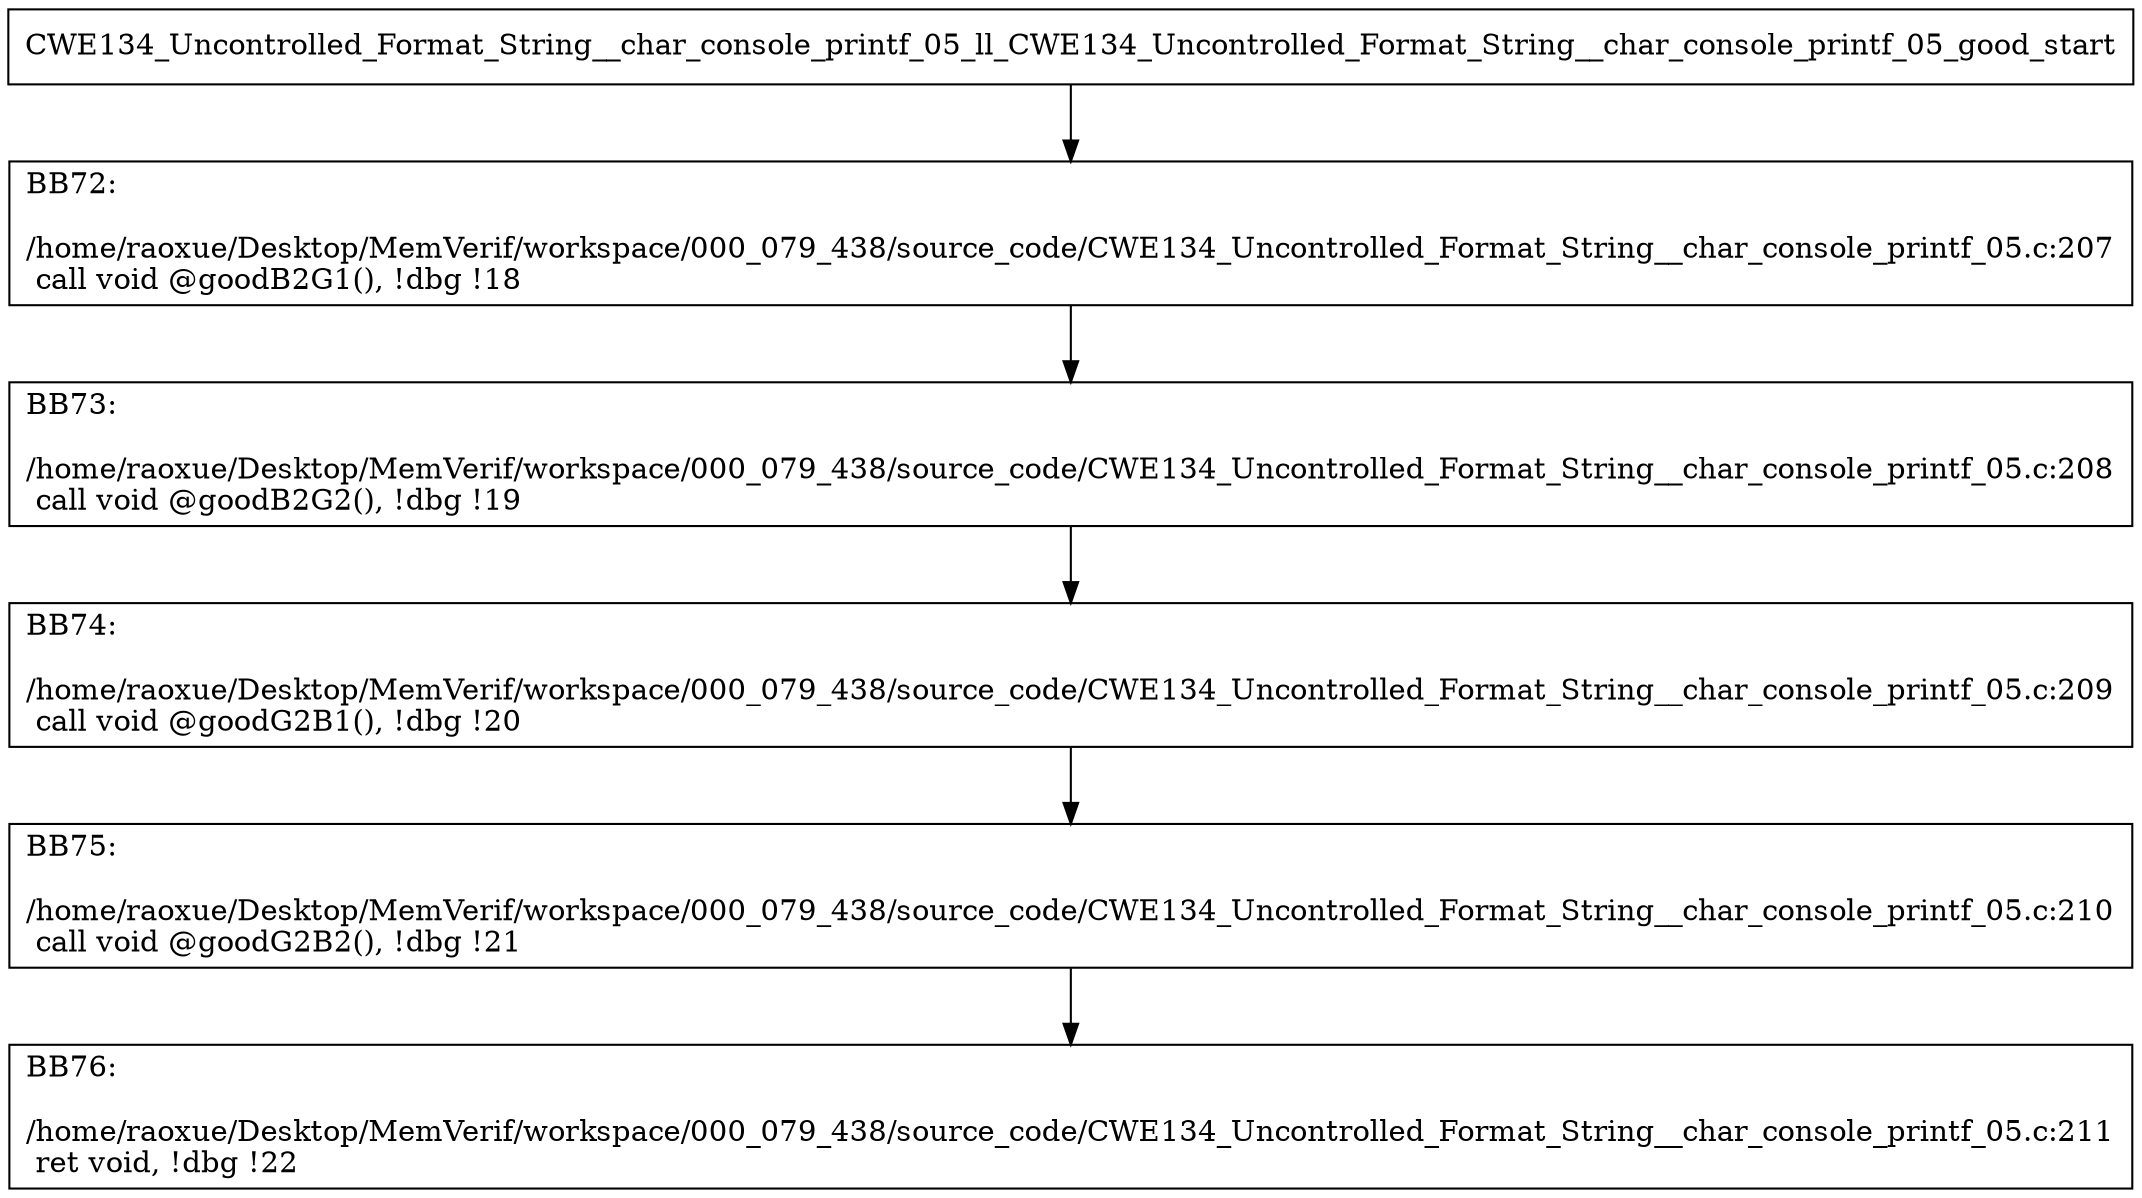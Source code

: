 digraph "CFG for'CWE134_Uncontrolled_Format_String__char_console_printf_05_ll_CWE134_Uncontrolled_Format_String__char_console_printf_05_good' function" {
	BBCWE134_Uncontrolled_Format_String__char_console_printf_05_ll_CWE134_Uncontrolled_Format_String__char_console_printf_05_good_start[shape=record,label="{CWE134_Uncontrolled_Format_String__char_console_printf_05_ll_CWE134_Uncontrolled_Format_String__char_console_printf_05_good_start}"];
	BBCWE134_Uncontrolled_Format_String__char_console_printf_05_ll_CWE134_Uncontrolled_Format_String__char_console_printf_05_good_start-> CWE134_Uncontrolled_Format_String__char_console_printf_05_ll_CWE134_Uncontrolled_Format_String__char_console_printf_05_goodBB72;
	CWE134_Uncontrolled_Format_String__char_console_printf_05_ll_CWE134_Uncontrolled_Format_String__char_console_printf_05_goodBB72 [shape=record, label="{BB72:\l\l/home/raoxue/Desktop/MemVerif/workspace/000_079_438/source_code/CWE134_Uncontrolled_Format_String__char_console_printf_05.c:207\l
  call void @goodB2G1(), !dbg !18\l
}"];
	CWE134_Uncontrolled_Format_String__char_console_printf_05_ll_CWE134_Uncontrolled_Format_String__char_console_printf_05_goodBB72-> CWE134_Uncontrolled_Format_String__char_console_printf_05_ll_CWE134_Uncontrolled_Format_String__char_console_printf_05_goodBB73;
	CWE134_Uncontrolled_Format_String__char_console_printf_05_ll_CWE134_Uncontrolled_Format_String__char_console_printf_05_goodBB73 [shape=record, label="{BB73:\l\l/home/raoxue/Desktop/MemVerif/workspace/000_079_438/source_code/CWE134_Uncontrolled_Format_String__char_console_printf_05.c:208\l
  call void @goodB2G2(), !dbg !19\l
}"];
	CWE134_Uncontrolled_Format_String__char_console_printf_05_ll_CWE134_Uncontrolled_Format_String__char_console_printf_05_goodBB73-> CWE134_Uncontrolled_Format_String__char_console_printf_05_ll_CWE134_Uncontrolled_Format_String__char_console_printf_05_goodBB74;
	CWE134_Uncontrolled_Format_String__char_console_printf_05_ll_CWE134_Uncontrolled_Format_String__char_console_printf_05_goodBB74 [shape=record, label="{BB74:\l\l/home/raoxue/Desktop/MemVerif/workspace/000_079_438/source_code/CWE134_Uncontrolled_Format_String__char_console_printf_05.c:209\l
  call void @goodG2B1(), !dbg !20\l
}"];
	CWE134_Uncontrolled_Format_String__char_console_printf_05_ll_CWE134_Uncontrolled_Format_String__char_console_printf_05_goodBB74-> CWE134_Uncontrolled_Format_String__char_console_printf_05_ll_CWE134_Uncontrolled_Format_String__char_console_printf_05_goodBB75;
	CWE134_Uncontrolled_Format_String__char_console_printf_05_ll_CWE134_Uncontrolled_Format_String__char_console_printf_05_goodBB75 [shape=record, label="{BB75:\l\l/home/raoxue/Desktop/MemVerif/workspace/000_079_438/source_code/CWE134_Uncontrolled_Format_String__char_console_printf_05.c:210\l
  call void @goodG2B2(), !dbg !21\l
}"];
	CWE134_Uncontrolled_Format_String__char_console_printf_05_ll_CWE134_Uncontrolled_Format_String__char_console_printf_05_goodBB75-> CWE134_Uncontrolled_Format_String__char_console_printf_05_ll_CWE134_Uncontrolled_Format_String__char_console_printf_05_goodBB76;
	CWE134_Uncontrolled_Format_String__char_console_printf_05_ll_CWE134_Uncontrolled_Format_String__char_console_printf_05_goodBB76 [shape=record, label="{BB76:\l\l/home/raoxue/Desktop/MemVerif/workspace/000_079_438/source_code/CWE134_Uncontrolled_Format_String__char_console_printf_05.c:211\l
  ret void, !dbg !22\l
}"];
}
